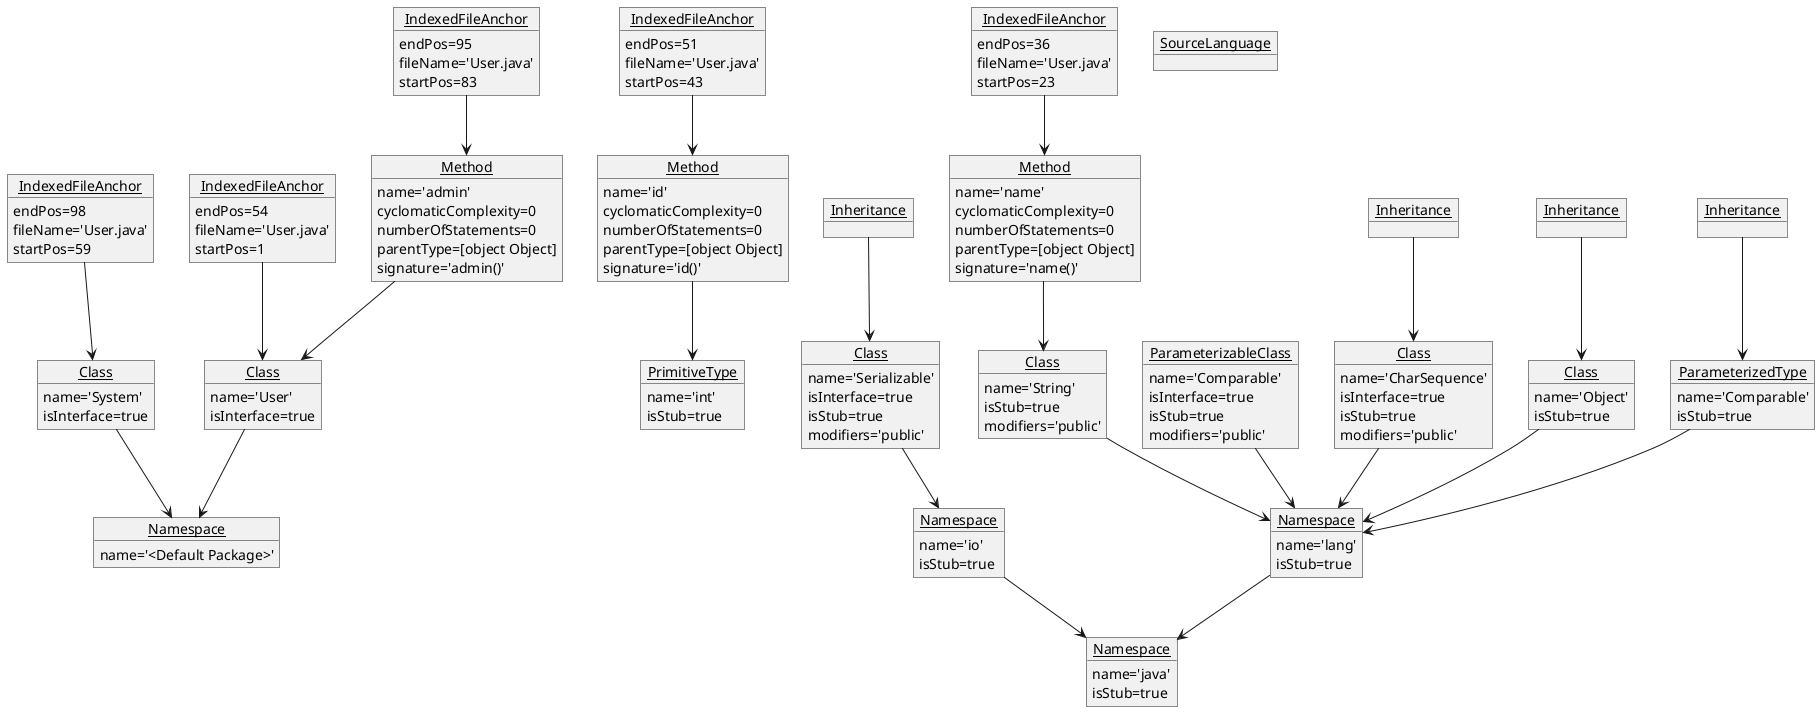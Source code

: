 @startuml
skinparam style strictuml

object "Class" as Class1 {
name='User'
isInterface=true
}

object "IndexedFileAnchor" as IndexedFileAnchor2 {
endPos=51
fileName='User.java'
startPos=43
}

object "ParameterizedType" as ParameterizedType3 {
name='Comparable'
isStub=true
}

object "IndexedFileAnchor" as IndexedFileAnchor4 {
endPos=54
fileName='User.java'
startPos=1
}

object "Namespace" as Namespace5 {
name='java'
isStub=true
}

object "Method" as Method6 {
name='admin'
cyclomaticComplexity=0
numberOfStatements=0
parentType=[object Object]
signature='admin()'
}

object "Class" as Class7 {
name='String'
isStub=true
modifiers='public'
}

object "IndexedFileAnchor" as IndexedFileAnchor8 {
endPos=95
fileName='User.java'
startPos=83
}

object "ParameterizableClass" as ParameterizableClass9 {
name='Comparable'
isInterface=true
isStub=true
modifiers='public'
}

object "Inheritance" as Inheritance10 {
}

object "Namespace" as Namespace11 {
name='<Default Package>'
}

object "Namespace" as Namespace12 {
name='lang'
isStub=true
}

object "Inheritance" as Inheritance13 {
}

object "Namespace" as Namespace14 {
name='io'
isStub=true
}

object "Class" as Class15 {
name='System'
isInterface=true
}

object "SourceLanguage" as SourceLanguage16 {
}

object "Inheritance" as Inheritance17 {
}

object "Class" as Class18 {
name='CharSequence'
isInterface=true
isStub=true
modifiers='public'
}

object "IndexedFileAnchor" as IndexedFileAnchor19 {
endPos=36
fileName='User.java'
startPos=23
}

object "Class" as Class20 {
name='Serializable'
isInterface=true
isStub=true
modifiers='public'
}

object "Inheritance" as Inheritance21 {
}

object "Method" as Method22 {
name='name'
cyclomaticComplexity=0
numberOfStatements=0
parentType=[object Object]
signature='name()'
}

object "IndexedFileAnchor" as IndexedFileAnchor23 {
endPos=98
fileName='User.java'
startPos=59
}

object "Class" as Class24 {
name='Object'
isStub=true
}

object "PrimitiveType" as PrimitiveType25 {
name='int'
isStub=true
}

object "Method" as Method26 {
name='id'
cyclomaticComplexity=0
numberOfStatements=0
parentType=[object Object]
signature='id()'
}

Class1-->Namespace11
IndexedFileAnchor2-->Method26
ParameterizedType3-->Namespace12
IndexedFileAnchor4-->Class1
Method6-->Class1
Class7-->Namespace12
IndexedFileAnchor8-->Method6
ParameterizableClass9-->Namespace12
Inheritance10-->ParameterizedType3
Namespace12-->Namespace5
Inheritance13-->Class18
Namespace14-->Namespace5
Class15-->Namespace11
Inheritance17-->Class24
Class18-->Namespace12
IndexedFileAnchor19-->Method22
Class20-->Namespace14
Inheritance21-->Class20
Method22-->Class7
IndexedFileAnchor23-->Class15
Class24-->Namespace12
Method26-->PrimitiveType25
@enduml
